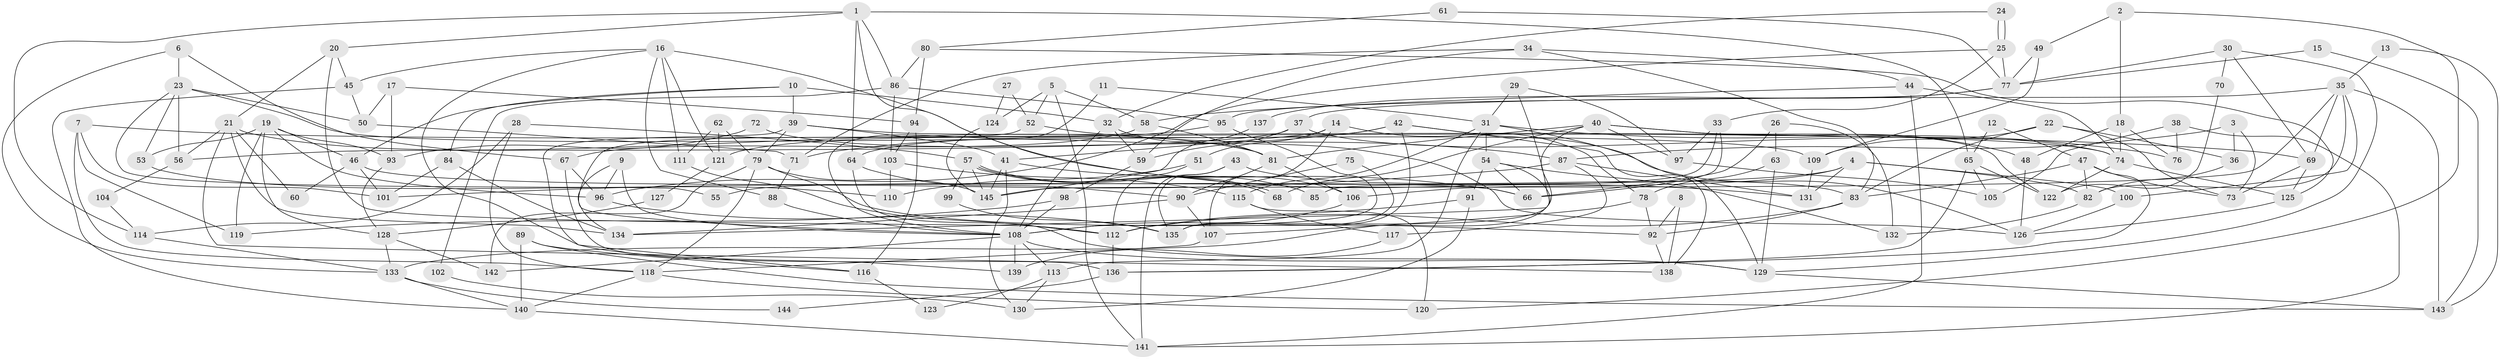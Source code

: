 // coarse degree distribution, {6: 0.10891089108910891, 4: 0.22772277227722773, 3: 0.18811881188118812, 8: 0.019801980198019802, 5: 0.1485148514851485, 2: 0.1782178217821782, 7: 0.0297029702970297, 9: 0.0297029702970297, 12: 0.019801980198019802, 10: 0.009900990099009901, 18: 0.009900990099009901, 11: 0.009900990099009901, 15: 0.009900990099009901, 14: 0.009900990099009901}
// Generated by graph-tools (version 1.1) at 2025/18/03/04/25 18:18:54]
// undirected, 145 vertices, 290 edges
graph export_dot {
graph [start="1"]
  node [color=gray90,style=filled];
  1;
  2;
  3;
  4;
  5;
  6;
  7;
  8;
  9;
  10;
  11;
  12;
  13;
  14;
  15;
  16;
  17;
  18;
  19;
  20;
  21;
  22;
  23;
  24;
  25;
  26;
  27;
  28;
  29;
  30;
  31;
  32;
  33;
  34;
  35;
  36;
  37;
  38;
  39;
  40;
  41;
  42;
  43;
  44;
  45;
  46;
  47;
  48;
  49;
  50;
  51;
  52;
  53;
  54;
  55;
  56;
  57;
  58;
  59;
  60;
  61;
  62;
  63;
  64;
  65;
  66;
  67;
  68;
  69;
  70;
  71;
  72;
  73;
  74;
  75;
  76;
  77;
  78;
  79;
  80;
  81;
  82;
  83;
  84;
  85;
  86;
  87;
  88;
  89;
  90;
  91;
  92;
  93;
  94;
  95;
  96;
  97;
  98;
  99;
  100;
  101;
  102;
  103;
  104;
  105;
  106;
  107;
  108;
  109;
  110;
  111;
  112;
  113;
  114;
  115;
  116;
  117;
  118;
  119;
  120;
  121;
  122;
  123;
  124;
  125;
  126;
  127;
  128;
  129;
  130;
  131;
  132;
  133;
  134;
  135;
  136;
  137;
  138;
  139;
  140;
  141;
  142;
  143;
  144;
  145;
  1 -- 64;
  1 -- 20;
  1 -- 65;
  1 -- 86;
  1 -- 106;
  1 -- 114;
  2 -- 18;
  2 -- 120;
  2 -- 49;
  3 -- 73;
  3 -- 87;
  3 -- 36;
  4 -- 106;
  4 -- 82;
  4 -- 55;
  4 -- 100;
  4 -- 131;
  5 -- 141;
  5 -- 58;
  5 -- 52;
  5 -- 124;
  6 -- 67;
  6 -- 133;
  6 -- 23;
  7 -- 101;
  7 -- 118;
  7 -- 69;
  7 -- 119;
  8 -- 138;
  8 -- 92;
  9 -- 134;
  9 -- 108;
  9 -- 96;
  10 -- 32;
  10 -- 46;
  10 -- 39;
  10 -- 84;
  11 -- 108;
  11 -- 31;
  12 -- 65;
  12 -- 47;
  13 -- 143;
  13 -- 35;
  14 -- 41;
  14 -- 107;
  14 -- 51;
  14 -- 78;
  15 -- 77;
  15 -- 143;
  16 -- 139;
  16 -- 131;
  16 -- 45;
  16 -- 88;
  16 -- 111;
  16 -- 121;
  17 -- 94;
  17 -- 93;
  17 -- 50;
  18 -- 74;
  18 -- 48;
  18 -- 76;
  19 -- 96;
  19 -- 46;
  19 -- 53;
  19 -- 93;
  19 -- 119;
  19 -- 128;
  20 -- 112;
  20 -- 45;
  20 -- 21;
  21 -- 81;
  21 -- 56;
  21 -- 60;
  21 -- 134;
  21 -- 138;
  22 -- 36;
  22 -- 83;
  22 -- 73;
  22 -- 109;
  23 -- 109;
  23 -- 50;
  23 -- 53;
  23 -- 55;
  23 -- 56;
  24 -- 25;
  24 -- 25;
  24 -- 32;
  25 -- 96;
  25 -- 33;
  25 -- 77;
  26 -- 132;
  26 -- 63;
  26 -- 66;
  27 -- 124;
  27 -- 52;
  28 -- 118;
  28 -- 114;
  28 -- 57;
  29 -- 135;
  29 -- 97;
  29 -- 31;
  30 -- 69;
  30 -- 129;
  30 -- 70;
  30 -- 77;
  31 -- 54;
  31 -- 76;
  31 -- 113;
  31 -- 115;
  31 -- 129;
  32 -- 59;
  32 -- 81;
  32 -- 108;
  33 -- 97;
  33 -- 66;
  33 -- 85;
  34 -- 59;
  34 -- 71;
  34 -- 44;
  34 -- 83;
  35 -- 100;
  35 -- 145;
  35 -- 37;
  35 -- 69;
  35 -- 82;
  35 -- 143;
  36 -- 82;
  37 -- 56;
  37 -- 59;
  37 -- 74;
  38 -- 141;
  38 -- 76;
  38 -- 105;
  39 -- 116;
  39 -- 41;
  39 -- 74;
  39 -- 79;
  40 -- 134;
  40 -- 81;
  40 -- 48;
  40 -- 68;
  40 -- 97;
  40 -- 122;
  41 -- 66;
  41 -- 130;
  41 -- 145;
  42 -- 71;
  42 -- 138;
  42 -- 64;
  42 -- 126;
  42 -- 135;
  43 -- 141;
  43 -- 83;
  43 -- 135;
  44 -- 74;
  44 -- 58;
  44 -- 141;
  45 -- 50;
  45 -- 140;
  46 -- 101;
  46 -- 66;
  46 -- 60;
  47 -- 136;
  47 -- 73;
  47 -- 82;
  47 -- 83;
  48 -- 126;
  49 -- 77;
  49 -- 109;
  50 -- 71;
  51 -- 112;
  51 -- 110;
  52 -- 108;
  52 -- 87;
  53 -- 110;
  54 -- 91;
  54 -- 66;
  54 -- 132;
  54 -- 133;
  56 -- 104;
  57 -- 68;
  57 -- 68;
  57 -- 85;
  57 -- 99;
  57 -- 145;
  58 -- 81;
  58 -- 67;
  59 -- 98;
  61 -- 77;
  61 -- 80;
  62 -- 79;
  62 -- 111;
  62 -- 121;
  63 -- 129;
  63 -- 78;
  64 -- 129;
  64 -- 90;
  65 -- 122;
  65 -- 105;
  65 -- 136;
  67 -- 96;
  67 -- 136;
  69 -- 73;
  69 -- 125;
  70 -- 122;
  71 -- 88;
  72 -- 126;
  72 -- 93;
  74 -- 122;
  74 -- 125;
  75 -- 90;
  75 -- 135;
  77 -- 95;
  77 -- 137;
  78 -- 92;
  78 -- 107;
  79 -- 145;
  79 -- 92;
  79 -- 118;
  79 -- 142;
  80 -- 86;
  80 -- 125;
  80 -- 94;
  81 -- 106;
  81 -- 90;
  82 -- 132;
  83 -- 92;
  83 -- 112;
  84 -- 134;
  84 -- 101;
  86 -- 95;
  86 -- 102;
  86 -- 103;
  87 -- 131;
  87 -- 101;
  87 -- 117;
  88 -- 108;
  89 -- 140;
  89 -- 143;
  89 -- 116;
  90 -- 107;
  90 -- 134;
  91 -- 130;
  91 -- 112;
  92 -- 138;
  93 -- 128;
  94 -- 103;
  94 -- 116;
  95 -- 121;
  95 -- 108;
  96 -- 135;
  97 -- 105;
  98 -- 108;
  98 -- 119;
  99 -- 135;
  100 -- 126;
  102 -- 130;
  103 -- 110;
  103 -- 115;
  104 -- 114;
  106 -- 108;
  107 -- 118;
  108 -- 113;
  108 -- 129;
  108 -- 139;
  108 -- 142;
  109 -- 131;
  111 -- 112;
  112 -- 136;
  113 -- 123;
  113 -- 130;
  114 -- 133;
  115 -- 117;
  115 -- 120;
  116 -- 123;
  117 -- 139;
  118 -- 140;
  118 -- 120;
  121 -- 127;
  124 -- 145;
  125 -- 126;
  127 -- 128;
  128 -- 142;
  128 -- 133;
  129 -- 143;
  133 -- 140;
  133 -- 144;
  136 -- 144;
  137 -- 145;
  140 -- 141;
}
